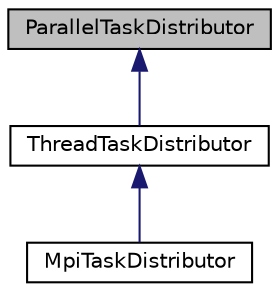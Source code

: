 digraph "ParallelTaskDistributor"
{
  edge [fontname="Helvetica",fontsize="10",labelfontname="Helvetica",labelfontsize="10"];
  node [fontname="Helvetica",fontsize="10",shape=record];
  Node0 [label="ParallelTaskDistributor",height=0.2,width=0.4,color="black", fillcolor="grey75", style="filled", fontcolor="black"];
  Node0 -> Node1 [dir="back",color="midnightblue",fontsize="10",style="solid",fontname="Helvetica"];
  Node1 [label="ThreadTaskDistributor",height=0.2,width=0.4,color="black", fillcolor="white", style="filled",URL="$classThreadTaskDistributor.html"];
  Node1 -> Node2 [dir="back",color="midnightblue",fontsize="10",style="solid",fontname="Helvetica"];
  Node2 [label="MpiTaskDistributor",height=0.2,width=0.4,color="black", fillcolor="white", style="filled",URL="$classMpiTaskDistributor.html"];
}
